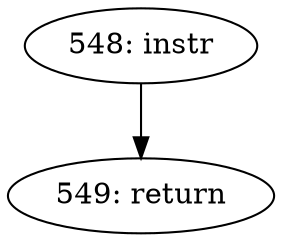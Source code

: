 digraph CFG_TCP_ECN_withdraw_cwr {
548 [label="548: instr"]
	548 -> 549
549 [label="549: return"]
	
}
